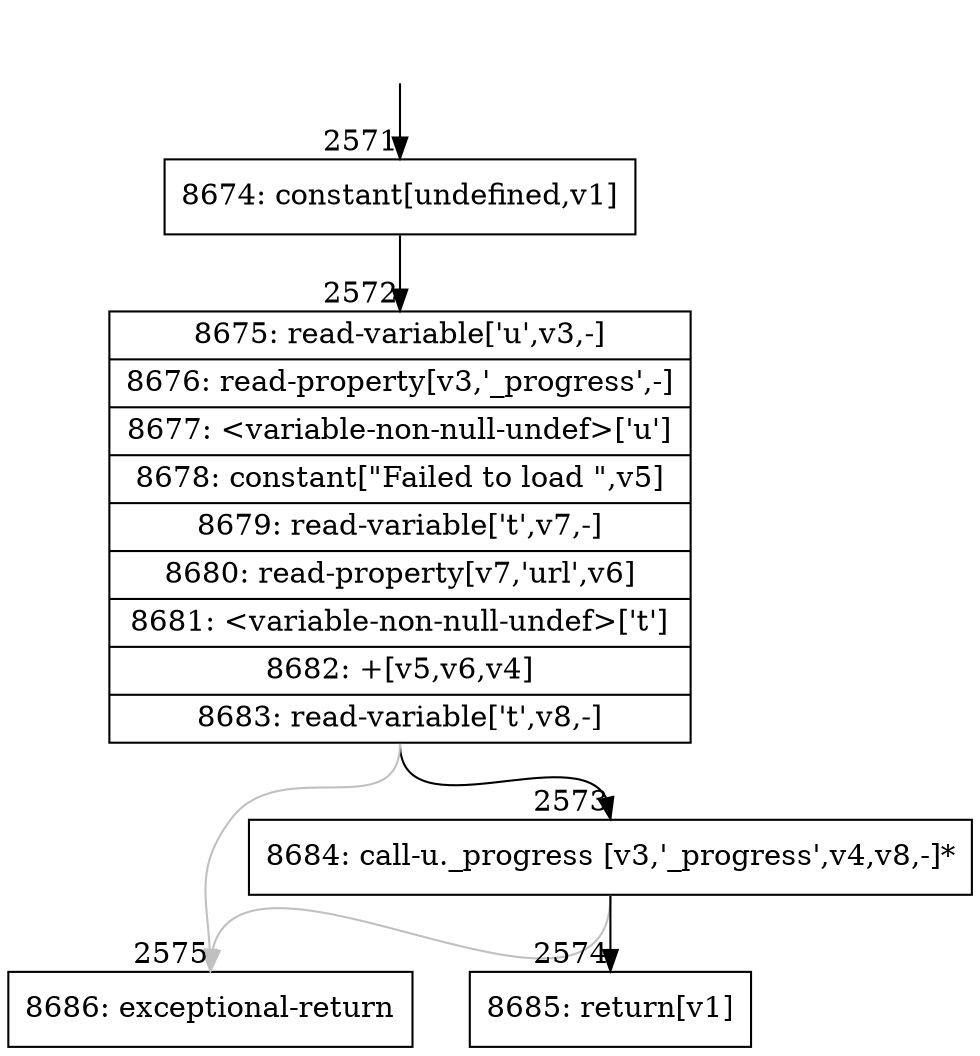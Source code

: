 digraph {
rankdir="TD"
BB_entry131[shape=none,label=""];
BB_entry131 -> BB2571 [tailport=s, headport=n, headlabel="    2571"]
BB2571 [shape=record label="{8674: constant[undefined,v1]}" ] 
BB2571 -> BB2572 [tailport=s, headport=n, headlabel="      2572"]
BB2572 [shape=record label="{8675: read-variable['u',v3,-]|8676: read-property[v3,'_progress',-]|8677: \<variable-non-null-undef\>['u']|8678: constant[\"Failed to load \",v5]|8679: read-variable['t',v7,-]|8680: read-property[v7,'url',v6]|8681: \<variable-non-null-undef\>['t']|8682: +[v5,v6,v4]|8683: read-variable['t',v8,-]}" ] 
BB2572 -> BB2573 [tailport=s, headport=n, headlabel="      2573"]
BB2572 -> BB2575 [tailport=s, headport=n, color=gray, headlabel="      2575"]
BB2573 [shape=record label="{8684: call-u._progress [v3,'_progress',v4,v8,-]*}" ] 
BB2573 -> BB2574 [tailport=s, headport=n, headlabel="      2574"]
BB2573 -> BB2575 [tailport=s, headport=n, color=gray]
BB2574 [shape=record label="{8685: return[v1]}" ] 
BB2575 [shape=record label="{8686: exceptional-return}" ] 
}
